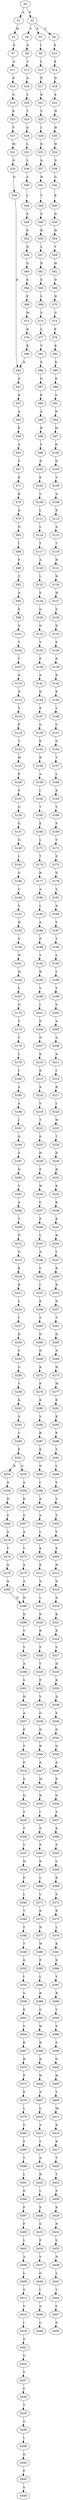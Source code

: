 strict digraph  {
	S0 -> S1 [ label = A ];
	S0 -> S2 [ label = P ];
	S1 -> S3 [ label = H ];
	S2 -> S4 [ label = V ];
	S2 -> S5 [ label = F ];
	S2 -> S6 [ label = S ];
	S3 -> S7 [ label = E ];
	S4 -> S8 [ label = A ];
	S5 -> S9 [ label = I ];
	S6 -> S10 [ label = E ];
	S7 -> S11 [ label = A ];
	S8 -> S12 [ label = V ];
	S9 -> S13 [ label = L ];
	S10 -> S14 [ label = E ];
	S11 -> S15 [ label = N ];
	S12 -> S16 [ label = A ];
	S13 -> S17 [ label = P ];
	S14 -> S18 [ label = D ];
	S15 -> S19 [ label = G ];
	S16 -> S20 [ label = L ];
	S17 -> S21 [ label = K ];
	S18 -> S22 [ label = E ];
	S19 -> S23 [ label = K ];
	S20 -> S24 [ label = T ];
	S21 -> S25 [ label = V ];
	S22 -> S26 [ label = H ];
	S23 -> S27 [ label = F ];
	S24 -> S28 [ label = G ];
	S25 -> S29 [ label = I ];
	S26 -> S30 [ label = H ];
	S27 -> S31 [ label = M ];
	S28 -> S32 [ label = L ];
	S29 -> S33 [ label = E ];
	S30 -> S34 [ label = H ];
	S31 -> S35 [ label = N ];
	S32 -> S36 [ label = V ];
	S33 -> S37 [ label = A ];
	S34 -> S38 [ label = D ];
	S35 -> S39 [ label = K ];
	S36 -> S40 [ label = S ];
	S37 -> S41 [ label = H ];
	S38 -> S42 [ label = G ];
	S39 -> S43 [ label = D ];
	S40 -> S44 [ label = L ];
	S41 -> S45 [ label = Y ];
	S42 -> S46 [ label = E ];
	S43 -> S47 [ label = A ];
	S44 -> S48 [ label = E ];
	S45 -> S49 [ label = S ];
	S46 -> S50 [ label = D ];
	S47 -> S51 [ label = R ];
	S48 -> S52 [ label = P ];
	S49 -> S53 [ label = R ];
	S50 -> S54 [ label = H ];
	S51 -> S55 [ label = A ];
	S52 -> S56 [ label = N ];
	S53 -> S57 [ label = L ];
	S54 -> S58 [ label = Y ];
	S55 -> S59 [ label = P ];
	S56 -> S60 [ label = G ];
	S57 -> S61 [ label = D ];
	S58 -> S62 [ label = H ];
	S59 -> S63 [ label = A ];
	S60 -> S64 [ label = K ];
	S61 -> S65 [ label = E ];
	S62 -> S66 [ label = D ];
	S63 -> S67 [ label = V ];
	S64 -> S68 [ label = F ];
	S65 -> S69 [ label = L ];
	S66 -> S70 [ label = H ];
	S67 -> S71 [ label = E ];
	S68 -> S72 [ label = M ];
	S69 -> S73 [ label = S ];
	S70 -> S74 [ label = G ];
	S71 -> S75 [ label = R ];
	S72 -> S76 [ label = N ];
	S73 -> S77 [ label = L ];
	S74 -> S78 [ label = E ];
	S75 -> S79 [ label = A ];
	S76 -> S80 [ label = K ];
	S77 -> S81 [ label = V ];
	S78 -> S82 [ label = K ];
	S79 -> S83 [ label = N ];
	S80 -> S43 [ label = D ];
	S81 -> S84 [ label = G ];
	S82 -> S85 [ label = K ];
	S83 -> S86 [ label = I ];
	S84 -> S87 [ label = G ];
	S85 -> S88 [ label = E ];
	S86 -> S89 [ label = F ];
	S87 -> S90 [ label = K ];
	S88 -> S91 [ label = S ];
	S89 -> S92 [ label = T ];
	S90 -> S93 [ label = A ];
	S91 -> S94 [ label = N ];
	S92 -> S95 [ label = A ];
	S93 -> S96 [ label = R ];
	S94 -> S97 [ label = W ];
	S95 -> S98 [ label = E ];
	S96 -> S99 [ label = V ];
	S97 -> S100 [ label = H ];
	S98 -> S101 [ label = G ];
	S99 -> S102 [ label = D ];
	S100 -> S103 [ label = D ];
	S101 -> S104 [ label = T ];
	S102 -> S105 [ label = E ];
	S103 -> S106 [ label = V ];
	S104 -> S107 [ label = T ];
	S105 -> S108 [ label = V ];
	S106 -> S109 [ label = A ];
	S107 -> S110 [ label = A ];
	S108 -> S111 [ label = L ];
	S109 -> S112 [ label = P ];
	S110 -> S113 [ label = N ];
	S111 -> S114 [ label = L ];
	S112 -> S115 [ label = A ];
	S113 -> S116 [ label = Y ];
	S114 -> S117 [ label = T ];
	S115 -> S118 [ label = T ];
	S116 -> S119 [ label = F ];
	S117 -> S120 [ label = A ];
	S118 -> S121 [ label = H ];
	S119 -> S122 [ label = T ];
	S120 -> S123 [ label = L ];
	S121 -> S124 [ label = N ];
	S122 -> S125 [ label = M ];
	S123 -> S126 [ label = S ];
	S124 -> S127 [ label = H ];
	S125 -> S128 [ label = F ];
	S126 -> S129 [ label = G ];
	S127 -> S130 [ label = S ];
	S128 -> S131 [ label = F ];
	S129 -> S132 [ label = N ];
	S130 -> S133 [ label = D ];
	S131 -> S134 [ label = G ];
	S132 -> S135 [ label = Y ];
	S133 -> S136 [ label = S ];
	S134 -> S137 [ label = G ];
	S135 -> S138 [ label = F ];
	S136 -> S139 [ label = D ];
	S137 -> S140 [ label = G ];
	S138 -> S141 [ label = A ];
	S139 -> S142 [ label = P ];
	S140 -> S143 [ label = I ];
	S141 -> S144 [ label = D ];
	S142 -> S145 [ label = E ];
	S143 -> S146 [ label = G ];
	S144 -> S147 [ label = E ];
	S145 -> S148 [ label = L ];
	S146 -> S149 [ label = C ];
	S147 -> S150 [ label = G ];
	S148 -> S151 [ label = C ];
	S149 -> S152 [ label = S ];
	S150 -> S153 [ label = E ];
	S151 -> S154 [ label = G ];
	S152 -> S155 [ label = H ];
	S153 -> S156 [ label = R ];
	S154 -> S157 [ label = Y ];
	S155 -> S158 [ label = S ];
	S156 -> S159 [ label = A ];
	S157 -> S160 [ label = L ];
	S158 -> S161 [ label = N ];
	S159 -> S162 [ label = I ];
	S160 -> S163 [ label = E ];
	S161 -> S164 [ label = H ];
	S162 -> S165 [ label = T ];
	S163 -> S166 [ label = Y ];
	S164 -> S167 [ label = L ];
	S165 -> S168 [ label = E ];
	S166 -> S169 [ label = F ];
	S167 -> S170 [ label = G ];
	S168 -> S171 [ label = L ];
	S169 -> S172 [ label = V ];
	S170 -> S173 [ label = V ];
	S171 -> S174 [ label = T ];
	S172 -> S175 [ label = F ];
	S173 -> S176 [ label = C ];
	S174 -> S177 [ label = R ];
	S175 -> S178 [ label = G ];
	S176 -> S179 [ label = L ];
	S177 -> S180 [ label = A ];
	S178 -> S181 [ label = V ];
	S179 -> S182 [ label = I ];
	S180 -> S183 [ label = L ];
	S181 -> S184 [ label = A ];
	S182 -> S185 [ label = A ];
	S183 -> S186 [ label = A ];
	S184 -> S187 [ label = V ];
	S185 -> S188 [ label = A ];
	S186 -> S189 [ label = P ];
	S187 -> S190 [ label = T ];
	S188 -> S191 [ label = I ];
	S189 -> S192 [ label = Y ];
	S190 -> S193 [ label = L ];
	S191 -> S194 [ label = A ];
	S192 -> S195 [ label = R ];
	S193 -> S196 [ label = L ];
	S194 -> S197 [ label = S ];
	S195 -> S198 [ label = V ];
	S196 -> S199 [ label = V ];
	S197 -> S200 [ label = D ];
	S198 -> S201 [ label = I ];
	S199 -> S202 [ label = V ];
	S200 -> S203 [ label = V ];
	S201 -> S204 [ label = D ];
	S202 -> S205 [ label = A ];
	S203 -> S206 [ label = A ];
	S204 -> S207 [ label = N ];
	S205 -> S208 [ label = A ];
	S206 -> S209 [ label = T ];
	S207 -> S210 [ label = E ];
	S208 -> S211 [ label = A ];
	S209 -> S212 [ label = G ];
	S210 -> S213 [ label = K ];
	S211 -> S214 [ label = I ];
	S212 -> S215 [ label = G ];
	S213 -> S216 [ label = K ];
	S214 -> S217 [ label = R ];
	S215 -> S218 [ label = E ];
	S216 -> S219 [ label = V ];
	S217 -> S220 [ label = I ];
	S218 -> S221 [ label = K ];
	S219 -> S222 [ label = T ];
	S220 -> S223 [ label = W ];
	S221 -> S224 [ label = L ];
	S222 -> S225 [ label = G ];
	S223 -> S226 [ label = T ];
	S224 -> S227 [ label = I ];
	S225 -> S228 [ label = N ];
	S226 -> S229 [ label = D ];
	S227 -> S230 [ label = D ];
	S228 -> S231 [ label = P ];
	S229 -> S232 [ label = R ];
	S230 -> S233 [ label = V ];
	S231 -> S234 [ label = W ];
	S232 -> S235 [ label = K ];
	S233 -> S236 [ label = G ];
	S234 -> S237 [ label = C ];
	S235 -> S238 [ label = K ];
	S236 -> S239 [ label = V ];
	S237 -> S240 [ label = F ];
	S238 -> S241 [ label = K ];
	S239 -> S242 [ label = K ];
	S240 -> S243 [ label = L ];
	S241 -> S244 [ label = R ];
	S242 -> S245 [ label = S ];
	S243 -> S246 [ label = A ];
	S244 -> S247 [ label = L ];
	S245 -> S248 [ label = C ];
	S246 -> S249 [ label = C ];
	S247 -> S250 [ label = R ];
	S248 -> S251 [ label = P ];
	S249 -> S252 [ label = I ];
	S250 -> S253 [ label = E ];
	S251 -> S254 [ label = R ];
	S251 -> S255 [ label = G ];
	S252 -> S256 [ label = E ];
	S253 -> S257 [ label = N ];
	S254 -> S258 [ label = A ];
	S255 -> S259 [ label = A ];
	S256 -> S260 [ label = S ];
	S257 -> S261 [ label = T ];
	S258 -> S262 [ label = D ];
	S259 -> S263 [ label = D ];
	S260 -> S264 [ label = D ];
	S261 -> S265 [ label = Q ];
	S262 -> S266 [ label = S ];
	S263 -> S267 [ label = S ];
	S264 -> S268 [ label = N ];
	S265 -> S269 [ label = N ];
	S266 -> S270 [ label = A ];
	S267 -> S271 [ label = A ];
	S268 -> S272 [ label = K ];
	S269 -> S273 [ label = H ];
	S270 -> S274 [ label = V ];
	S271 -> S275 [ label = V ];
	S272 -> S276 [ label = F ];
	S273 -> S277 [ label = M ];
	S274 -> S278 [ label = A ];
	S275 -> S279 [ label = A ];
	S276 -> S280 [ label = K ];
	S277 -> S281 [ label = E ];
	S278 -> S282 [ label = A ];
	S279 -> S283 [ label = A ];
	S280 -> S284 [ label = V ];
	S281 -> S285 [ label = K ];
	S282 -> S286 [ label = N ];
	S283 -> S286 [ label = N ];
	S284 -> S287 [ label = R ];
	S285 -> S288 [ label = P ];
	S286 -> S289 [ label = D ];
	S287 -> S290 [ label = E ];
	S288 -> S291 [ label = Y ];
	S289 -> S292 [ label = Y ];
	S290 -> S293 [ label = D ];
	S291 -> S294 [ label = L ];
	S292 -> S295 [ label = V ];
	S293 -> S296 [ label = I ];
	S294 -> S297 [ label = Y ];
	S295 -> S298 [ label = A ];
	S296 -> S299 [ label = K ];
	S297 -> S300 [ label = V ];
	S298 -> S301 [ label = S ];
	S299 -> S302 [ label = A ];
	S300 -> S303 [ label = T ];
	S301 -> S304 [ label = H ];
	S302 -> S305 [ label = L ];
	S303 -> S306 [ label = V ];
	S304 -> S307 [ label = A ];
	S305 -> S308 [ label = K ];
	S306 -> S309 [ label = E ];
	S307 -> S310 [ label = P ];
	S308 -> S311 [ label = E ];
	S309 -> S312 [ label = N ];
	S310 -> S313 [ label = T ];
	S311 -> S314 [ label = A ];
	S312 -> S315 [ label = D ];
	S313 -> S316 [ label = P ];
	S314 -> S317 [ label = L ];
	S315 -> S318 [ label = E ];
	S316 -> S319 [ label = S ];
	S317 -> S320 [ label = E ];
	S318 -> S321 [ label = K ];
	S319 -> S322 [ label = Q ];
	S320 -> S323 [ label = R ];
	S321 -> S324 [ label = E ];
	S322 -> S325 [ label = T ];
	S323 -> S326 [ label = S ];
	S324 -> S327 [ label = S ];
	S325 -> S328 [ label = T ];
	S326 -> S329 [ label = V ];
	S327 -> S330 [ label = D ];
	S328 -> S331 [ label = V ];
	S329 -> S332 [ label = P ];
	S330 -> S333 [ label = K ];
	S331 -> S334 [ label = H ];
	S332 -> S335 [ label = V ];
	S333 -> S336 [ label = D ];
	S334 -> S337 [ label = P ];
	S335 -> S338 [ label = G ];
	S336 -> S339 [ label = S ];
	S337 -> S340 [ label = L ];
	S338 -> S341 [ label = D ];
	S339 -> S342 [ label = G ];
	S340 -> S343 [ label = T ];
	S341 -> S344 [ label = R ];
	S342 -> S345 [ label = Q ];
	S343 -> S346 [ label = T ];
	S344 -> S347 [ label = A ];
	S345 -> S348 [ label = E ];
	S346 -> S349 [ label = T ];
	S347 -> S350 [ label = M ];
	S348 -> S351 [ label = E ];
	S349 -> S352 [ label = G ];
	S350 -> S353 [ label = R ];
	S351 -> S354 [ label = G ];
	S352 -> S355 [ label = I ];
	S353 -> S356 [ label = I ];
	S354 -> S357 [ label = S ];
	S355 -> S358 [ label = V ];
	S356 -> S359 [ label = S ];
	S357 -> S360 [ label = E ];
	S358 -> S361 [ label = E ];
	S359 -> S362 [ label = P ];
	S360 -> S363 [ label = P ];
	S361 -> S364 [ label = V ];
	S362 -> S365 [ label = E ];
	S363 -> S366 [ label = C ];
	S364 -> S367 [ label = K ];
	S365 -> S368 [ label = L ];
	S366 -> S369 [ label = E ];
	S367 -> S370 [ label = R ];
	S368 -> S371 [ label = L ];
	S369 -> S372 [ label = S ];
	S370 -> S373 [ label = P ];
	S371 -> S374 [ label = K ];
	S372 -> S375 [ label = R ];
	S373 -> S376 [ label = P ];
	S374 -> S377 [ label = H ];
	S375 -> S378 [ label = L ];
	S376 -> S379 [ label = L ];
	S377 -> S380 [ label = W ];
	S378 -> S381 [ label = K ];
	S379 -> S382 [ label = G ];
	S380 -> S383 [ label = P ];
	S381 -> S384 [ label = E ];
	S382 -> S385 [ label = F ];
	S383 -> S386 [ label = L ];
	S384 -> S387 [ label = Y ];
	S385 -> S388 [ label = Y ];
	S386 -> S389 [ label = R ];
	S387 -> S390 [ label = R ];
	S388 -> S391 [ label = L ];
	S389 -> S392 [ label = G ];
	S390 -> S393 [ label = V ];
	S391 -> S394 [ label = G ];
	S392 -> S395 [ label = H ];
	S393 -> S396 [ label = S ];
	S394 -> S397 [ label = F ];
	S395 -> S398 [ label = R ];
	S396 -> S399 [ label = S ];
	S397 -> S400 [ label = F ];
	S398 -> S401 [ label = R ];
	S399 -> S402 [ label = G ];
	S400 -> S403 [ label = L ];
	S401 -> S404 [ label = H ];
	S402 -> S405 [ label = H ];
	S403 -> S406 [ label = A ];
	S404 -> S407 [ label = A ];
	S405 -> S408 [ label = V ];
	S406 -> S409 [ label = L ];
	S407 -> S410 [ label = L ];
	S408 -> S411 [ label = M ];
	S409 -> S412 [ label = G ];
	S410 -> S413 [ label = A ];
	S411 -> S414 [ label = K ];
	S412 -> S415 [ label = V ];
	S413 -> S416 [ label = Y ];
	S414 -> S417 [ label = K ];
	S415 -> S418 [ label = I ];
	S416 -> S419 [ label = A ];
	S417 -> S420 [ label = T ];
	S418 -> S421 [ label = G ];
	S419 -> S422 [ label = R ];
	S420 -> S423 [ label = T ];
	S421 -> S424 [ label = G ];
	S422 -> S425 [ label = L ];
	S423 -> S426 [ label = F ];
	S424 -> S427 [ label = V ];
	S425 -> S428 [ label = E ];
	S426 -> S429 [ label = K ];
	S427 -> S430 [ label = C ];
	S428 -> S431 [ label = G ];
	S429 -> S432 [ label = N ];
	S430 -> S433 [ label = T ];
	S431 -> S434 [ label = P ];
	S432 -> S435 [ label = L ];
	S433 -> S436 [ label = G ];
	S434 -> S437 [ label = V ];
	S435 -> S438 [ label = N ];
	S436 -> S439 [ label = L ];
	S437 -> S440 [ label = G ];
	S438 -> S441 [ label = L ];
	S439 -> S442 [ label = G ];
	S440 -> S443 [ label = I ];
	S441 -> S444 [ label = Y ];
	S442 -> S445 [ label = F ];
	S443 -> S446 [ label = A ];
	S444 -> S447 [ label = C ];
	S445 -> S448 [ label = S ];
	S446 -> S449 [ label = L ];
	S447 -> S450 [ label = D ];
}
